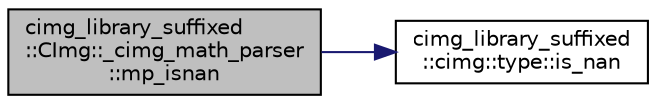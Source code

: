 digraph "cimg_library_suffixed::CImg::_cimg_math_parser::mp_isnan"
{
  edge [fontname="Helvetica",fontsize="10",labelfontname="Helvetica",labelfontsize="10"];
  node [fontname="Helvetica",fontsize="10",shape=record];
  rankdir="LR";
  Node604 [label="cimg_library_suffixed\l::CImg::_cimg_math_parser\l::mp_isnan",height=0.2,width=0.4,color="black", fillcolor="grey75", style="filled", fontcolor="black"];
  Node604 -> Node605 [color="midnightblue",fontsize="10",style="solid",fontname="Helvetica"];
  Node605 [label="cimg_library_suffixed\l::cimg::type::is_nan",height=0.2,width=0.4,color="black", fillcolor="white", style="filled",URL="$structcimg__library__suffixed_1_1cimg_1_1type.html#a2e5b828afd6f5e0e82358059642887a7"];
}
